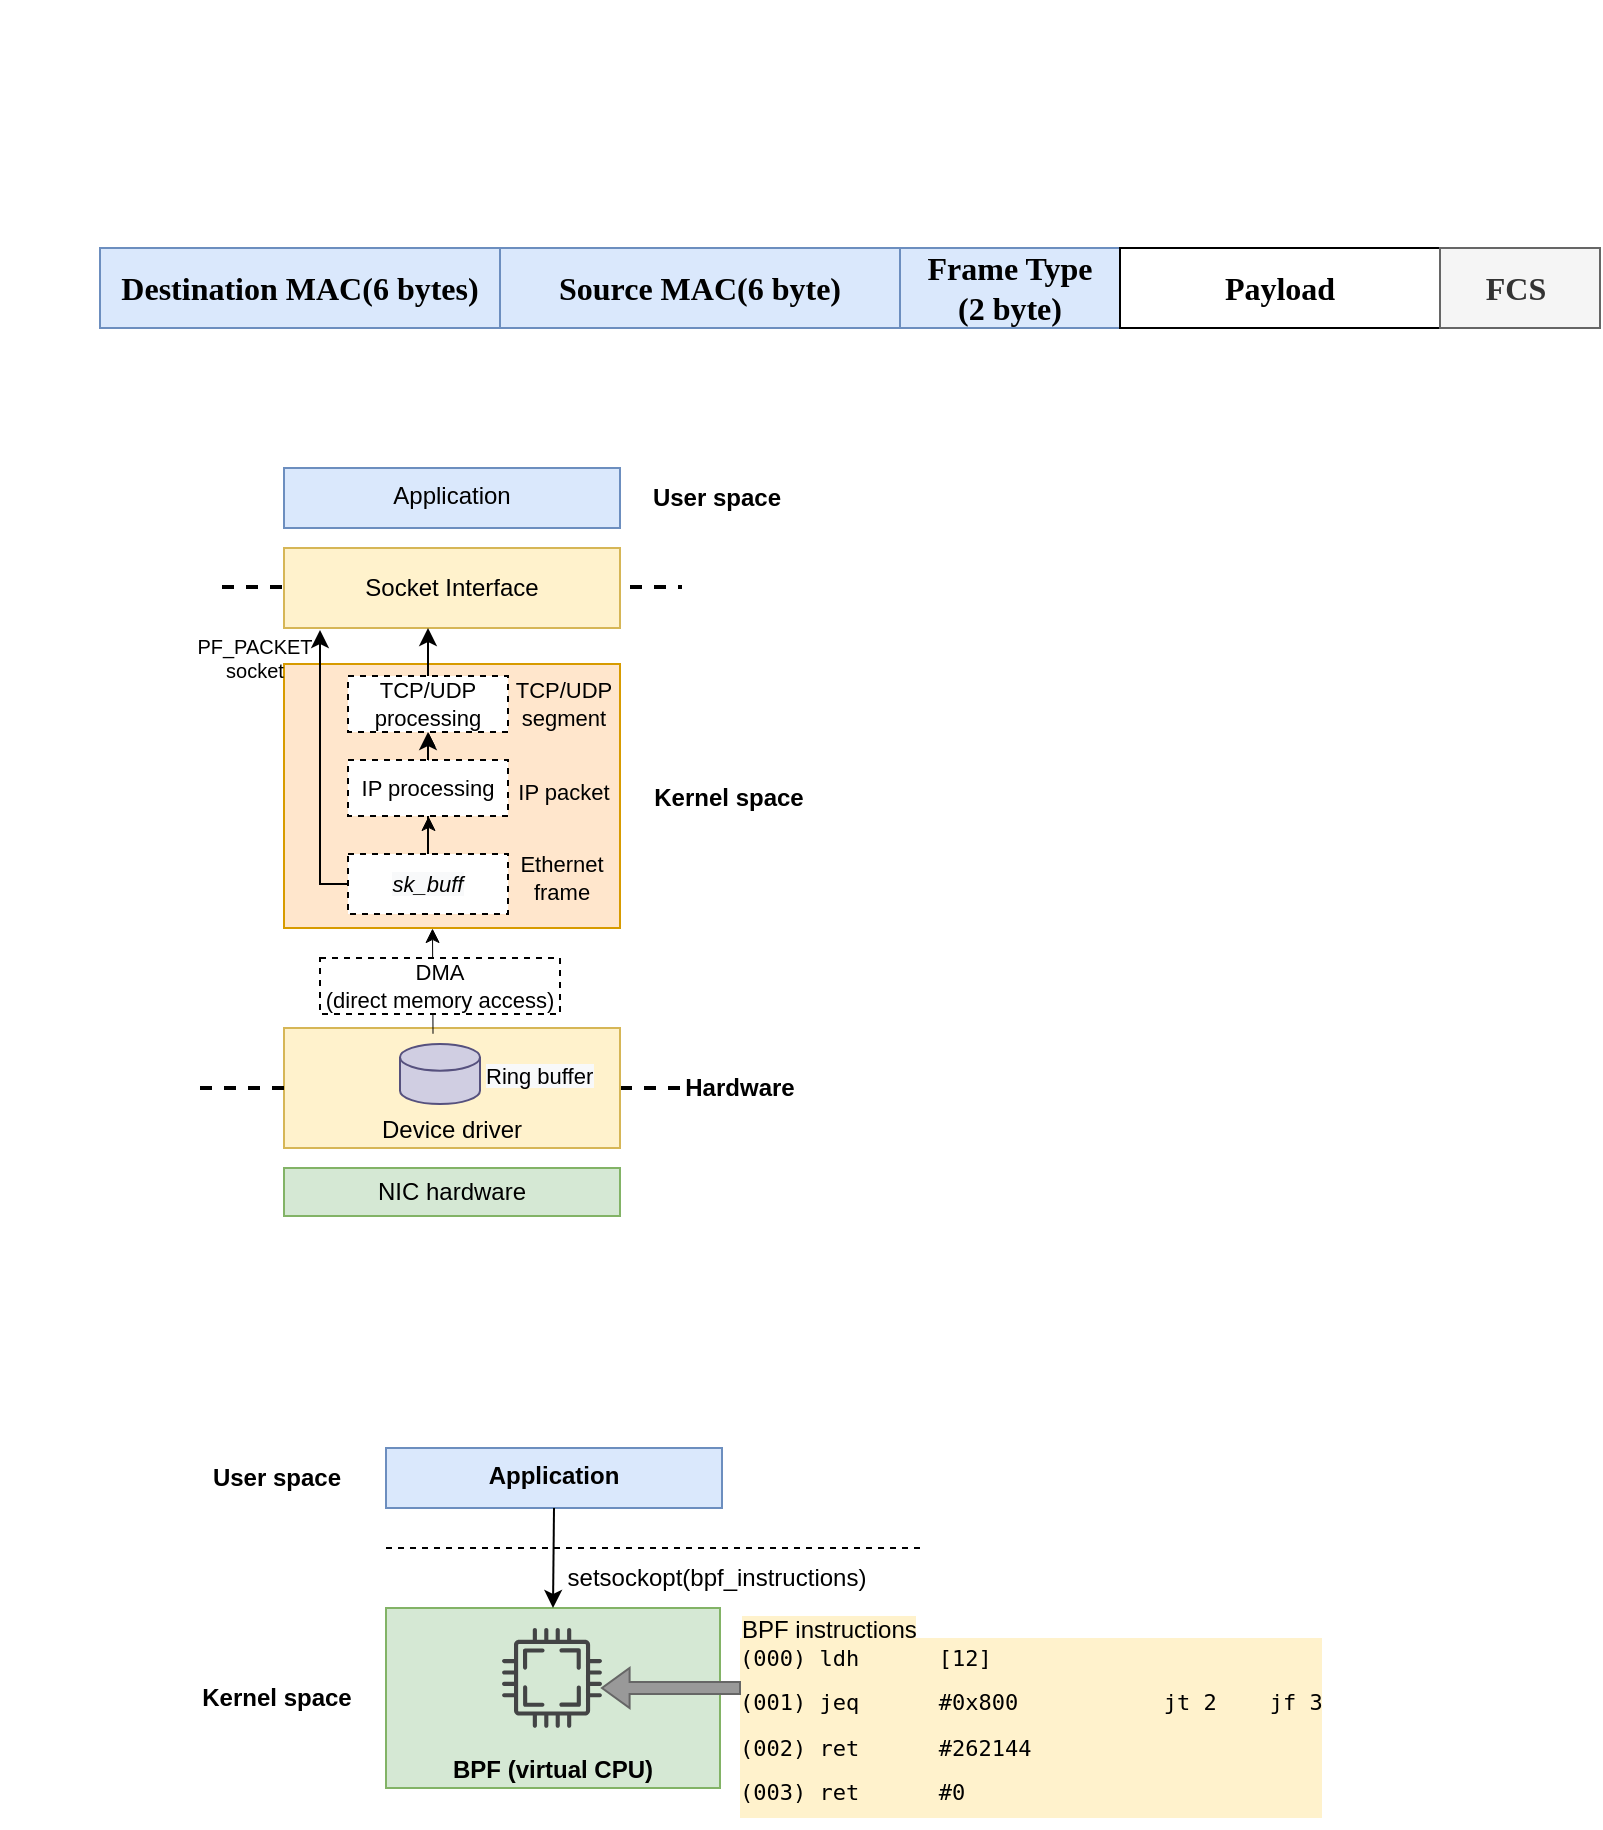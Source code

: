 <mxfile version="17.4.1" type="github">
  <diagram id="DJHwV8skvZSLPaq10q96" name="Page-1">
    <mxGraphModel dx="1209" dy="652" grid="1" gridSize="10" guides="1" tooltips="1" connect="1" arrows="1" fold="1" page="1" pageScale="1" pageWidth="850" pageHeight="1100" math="0" shadow="0">
      <root>
        <mxCell id="0" />
        <mxCell id="1" parent="0" />
        <mxCell id="PiHRLNnjZxn49eoiJa5--2" value="&lt;strong style=&quot;font-family: &amp;#34;times new roman&amp;#34; ; font-size: medium ; text-align: left ; background-color: rgb(218 , 232 , 252)&quot;&gt;Destination MAC(6 bytes)&lt;/strong&gt;" style="rounded=0;whiteSpace=wrap;html=1;fillColor=#DAE8FC;strokeColor=#6C8EBF;" parent="1" vertex="1">
          <mxGeometry x="100" y="200" width="200" height="40" as="geometry" />
        </mxCell>
        <mxCell id="PiHRLNnjZxn49eoiJa5--3" value="&lt;strong style=&quot;font-family: &amp;#34;times new roman&amp;#34; ; font-size: medium ; text-align: left ; background-color: rgb(218 , 232 , 252)&quot;&gt;Source MAC(6 byte)&lt;/strong&gt;" style="rounded=0;whiteSpace=wrap;html=1;fillColor=#DAE8FC;strokeColor=#6C8EBF;" parent="1" vertex="1">
          <mxGeometry x="300" y="200" width="200" height="40" as="geometry" />
        </mxCell>
        <mxCell id="PiHRLNnjZxn49eoiJa5--4" value="&lt;strong style=&quot;font-family: &amp;#34;times new roman&amp;#34; ; font-size: medium ; text-align: left ; background-color: rgb(218 , 232 , 252)&quot;&gt;Frame Type&lt;br&gt;(2 byte)&lt;/strong&gt;" style="rounded=0;whiteSpace=wrap;html=1;fillColor=#DAE8FC;strokeColor=#6C8EBF;" parent="1" vertex="1">
          <mxGeometry x="500" y="200" width="110" height="40" as="geometry" />
        </mxCell>
        <mxCell id="PiHRLNnjZxn49eoiJa5--5" value="&lt;strong style=&quot;font-family: &amp;#34;times new roman&amp;#34; ; font-size: medium ; text-align: left ; background-color: rgb(255 , 255 , 255)&quot;&gt;Payload&lt;/strong&gt;" style="rounded=0;whiteSpace=wrap;html=1;" parent="1" vertex="1">
          <mxGeometry x="610" y="200" width="160" height="40" as="geometry" />
        </mxCell>
        <mxCell id="PiHRLNnjZxn49eoiJa5--7" value="&lt;strong style=&quot;font-family: &amp;#34;times new roman&amp;#34; ; font-size: medium ; text-align: left ; background-color: rgb(245 , 245 , 245)&quot;&gt;FCS&amp;nbsp;&lt;/strong&gt;" style="rounded=0;whiteSpace=wrap;html=1;fillColor=#F5F5F5;strokeColor=#666666;fontColor=#333333;" parent="1" vertex="1">
          <mxGeometry x="770" y="200" width="80" height="40" as="geometry" />
        </mxCell>
        <mxCell id="32r4dVCeY46MRuZubLhG-2" value="" style="endArrow=none;dashed=1;html=1;rounded=0;startArrow=none;strokeWidth=2;exitX=1;exitY=0.5;exitDx=0;exitDy=0;" parent="1" source="32r4dVCeY46MRuZubLhG-7" edge="1">
          <mxGeometry width="50" height="50" relative="1" as="geometry">
            <mxPoint x="172" y="604" as="sourcePoint" />
            <mxPoint x="390" y="620" as="targetPoint" />
          </mxGeometry>
        </mxCell>
        <mxCell id="32r4dVCeY46MRuZubLhG-3" value="" style="endArrow=none;dashed=1;html=1;rounded=0;strokeWidth=2;" parent="1" edge="1">
          <mxGeometry width="50" height="50" relative="1" as="geometry">
            <mxPoint x="161" y="369.5" as="sourcePoint" />
            <mxPoint x="391" y="369.5" as="targetPoint" />
          </mxGeometry>
        </mxCell>
        <mxCell id="32r4dVCeY46MRuZubLhG-4" value="NIC hardware" style="rounded=0;whiteSpace=wrap;html=1;fillColor=#d5e8d4;strokeColor=#82b366;" parent="1" vertex="1">
          <mxGeometry x="192" y="660" width="168" height="24" as="geometry" />
        </mxCell>
        <mxCell id="32r4dVCeY46MRuZubLhG-5" value="" style="rounded=0;whiteSpace=wrap;html=1;verticalAlign=top;fillColor=#ffe6cc;strokeColor=#d79b00;" parent="1" vertex="1">
          <mxGeometry x="192" y="408" width="168" height="132" as="geometry" />
        </mxCell>
        <mxCell id="32r4dVCeY46MRuZubLhG-6" value="Application" style="rounded=0;whiteSpace=wrap;html=1;verticalAlign=top;fillColor=#dae8fc;strokeColor=#6c8ebf;" parent="1" vertex="1">
          <mxGeometry x="192" y="310" width="168" height="30" as="geometry" />
        </mxCell>
        <mxCell id="32r4dVCeY46MRuZubLhG-7" value="Device driver" style="rounded=0;whiteSpace=wrap;html=1;verticalAlign=bottom;fillColor=#fff2cc;strokeColor=#d6b656;" parent="1" vertex="1">
          <mxGeometry x="192" y="590" width="168" height="60" as="geometry" />
        </mxCell>
        <mxCell id="32r4dVCeY46MRuZubLhG-8" value="" style="endArrow=none;dashed=1;html=1;rounded=0;strokeWidth=2;entryX=0;entryY=0.5;entryDx=0;entryDy=0;" parent="1" target="32r4dVCeY46MRuZubLhG-7" edge="1">
          <mxGeometry width="50" height="50" relative="1" as="geometry">
            <mxPoint x="150" y="620" as="sourcePoint" />
            <mxPoint x="372" y="604" as="targetPoint" />
          </mxGeometry>
        </mxCell>
        <mxCell id="32r4dVCeY46MRuZubLhG-9" value="Hardware" style="text;html=1;strokeColor=none;fillColor=none;align=center;verticalAlign=middle;whiteSpace=wrap;rounded=0;fontStyle=1" parent="1" vertex="1">
          <mxGeometry x="389.5" y="605" width="60" height="30" as="geometry" />
        </mxCell>
        <mxCell id="32r4dVCeY46MRuZubLhG-10" value="Kernel space" style="text;html=1;strokeColor=none;fillColor=none;align=center;verticalAlign=middle;whiteSpace=wrap;rounded=0;fontStyle=1" parent="1" vertex="1">
          <mxGeometry x="372" y="460" width="85" height="30" as="geometry" />
        </mxCell>
        <mxCell id="32r4dVCeY46MRuZubLhG-11" value="User space" style="text;html=1;strokeColor=none;fillColor=none;align=center;verticalAlign=middle;whiteSpace=wrap;rounded=0;fontStyle=1" parent="1" vertex="1">
          <mxGeometry x="366" y="310" width="85" height="30" as="geometry" />
        </mxCell>
        <mxCell id="32r4dVCeY46MRuZubLhG-15" value="Ethernet frame" style="text;html=1;strokeColor=none;fillColor=none;align=center;verticalAlign=middle;whiteSpace=wrap;rounded=0;fontSize=11;" parent="1" vertex="1">
          <mxGeometry x="296" y="500" width="70" height="30" as="geometry" />
        </mxCell>
        <mxCell id="32r4dVCeY46MRuZubLhG-16" value="IP packet" style="text;html=1;strokeColor=none;fillColor=none;align=center;verticalAlign=middle;whiteSpace=wrap;rounded=0;fontSize=11;" parent="1" vertex="1">
          <mxGeometry x="297" y="457" width="70" height="30" as="geometry" />
        </mxCell>
        <mxCell id="32r4dVCeY46MRuZubLhG-17" value="TCP/UDP segment" style="text;html=1;strokeColor=none;fillColor=none;align=center;verticalAlign=middle;whiteSpace=wrap;rounded=0;fontSize=11;" parent="1" vertex="1">
          <mxGeometry x="297" y="413" width="70" height="30" as="geometry" />
        </mxCell>
        <mxCell id="34Yz2Y7QSDBdlpTuq_AG-3" value="" style="edgeStyle=orthogonalEdgeStyle;rounded=0;orthogonalLoop=1;jettySize=auto;html=1;" parent="1" source="32r4dVCeY46MRuZubLhG-21" target="32r4dVCeY46MRuZubLhG-28" edge="1">
          <mxGeometry relative="1" as="geometry" />
        </mxCell>
        <mxCell id="32r4dVCeY46MRuZubLhG-21" value="&lt;span style=&quot;color: rgb(0, 0, 0); font-family: helvetica; font-size: 11px; font-weight: 400; letter-spacing: normal; text-indent: 0px; text-transform: none; word-spacing: 0px; background-color: rgb(248, 249, 250); display: inline; float: none;&quot;&gt;sk_buff&lt;/span&gt;" style="text;whiteSpace=wrap;html=1;fontSize=11;align=center;dashed=1;strokeColor=default;fillColor=default;verticalAlign=middle;fontStyle=2" parent="1" vertex="1">
          <mxGeometry x="224" y="503" width="80" height="30" as="geometry" />
        </mxCell>
        <mxCell id="32r4dVCeY46MRuZubLhG-27" value="IP processing" style="rounded=0;whiteSpace=wrap;html=1;verticalAlign=middle;dashed=1;fontSize=11;" parent="1" vertex="1">
          <mxGeometry x="224" y="456" width="80" height="28" as="geometry" />
        </mxCell>
        <mxCell id="32r4dVCeY46MRuZubLhG-28" value="TCP/UDP processing" style="rounded=0;whiteSpace=wrap;html=1;verticalAlign=middle;dashed=1;fontSize=11;" parent="1" vertex="1">
          <mxGeometry x="224" y="414" width="80" height="28" as="geometry" />
        </mxCell>
        <mxCell id="32r4dVCeY46MRuZubLhG-31" value="" style="endArrow=classic;html=1;rounded=0;fontSize=11;strokeWidth=0.5;exitX=0.5;exitY=0;exitDx=0;exitDy=0;exitPerimeter=0;entryX=0.5;entryY=1;entryDx=0;entryDy=0;" parent="1" target="32r4dVCeY46MRuZubLhG-27" edge="1">
          <mxGeometry width="50" height="50" relative="1" as="geometry">
            <mxPoint x="264" y="496" as="sourcePoint" />
            <mxPoint x="450" y="480" as="targetPoint" />
          </mxGeometry>
        </mxCell>
        <mxCell id="32r4dVCeY46MRuZubLhG-32" value="" style="endArrow=classic;html=1;rounded=0;fontSize=11;strokeWidth=0.5;exitX=0.5;exitY=0;exitDx=0;exitDy=0;entryX=0.5;entryY=1;entryDx=0;entryDy=0;" parent="1" source="32r4dVCeY46MRuZubLhG-27" target="32r4dVCeY46MRuZubLhG-28" edge="1">
          <mxGeometry width="50" height="50" relative="1" as="geometry">
            <mxPoint x="400" y="530" as="sourcePoint" />
            <mxPoint x="450" y="480" as="targetPoint" />
          </mxGeometry>
        </mxCell>
        <mxCell id="32r4dVCeY46MRuZubLhG-33" value="" style="endArrow=classic;html=1;rounded=0;fontSize=11;strokeWidth=0.5;exitX=0.442;exitY=0.044;exitDx=0;exitDy=0;exitPerimeter=0;" parent="1" source="32r4dVCeY46MRuZubLhG-7" edge="1">
          <mxGeometry width="50" height="50" relative="1" as="geometry">
            <mxPoint x="400" y="530" as="sourcePoint" />
            <mxPoint x="266" y="540" as="targetPoint" />
          </mxGeometry>
        </mxCell>
        <mxCell id="32r4dVCeY46MRuZubLhG-34" value="DMA&lt;br&gt;(direct memory access)" style="rounded=0;whiteSpace=wrap;html=1;verticalAlign=middle;dashed=1;fontSize=11;" parent="1" vertex="1">
          <mxGeometry x="210" y="555" width="120" height="28" as="geometry" />
        </mxCell>
        <mxCell id="34Yz2Y7QSDBdlpTuq_AG-1" value="" style="shape=cylinder3;whiteSpace=wrap;html=1;boundedLbl=1;backgroundOutline=1;size=6.667;labelBackgroundColor=#CCCCFF;fillColor=#d0cee2;strokeColor=#56517e;" parent="1" vertex="1">
          <mxGeometry x="250" y="598" width="40" height="30" as="geometry" />
        </mxCell>
        <mxCell id="34Yz2Y7QSDBdlpTuq_AG-2" value="&lt;span style=&quot;color: rgb(0, 0, 0); font-family: helvetica; font-size: 11px; font-style: normal; font-weight: 400; letter-spacing: normal; text-align: center; text-indent: 0px; text-transform: none; word-spacing: 0px; background-color: rgb(248, 249, 250); display: inline; float: none;&quot;&gt;Ring buffer&lt;/span&gt;" style="text;whiteSpace=wrap;html=1;fontSize=11;" parent="1" vertex="1">
          <mxGeometry x="291" y="601" width="80" height="30" as="geometry" />
        </mxCell>
        <mxCell id="34Yz2Y7QSDBdlpTuq_AG-27" value="Socket Interface" style="rounded=0;whiteSpace=wrap;html=1;verticalAlign=middle;fillColor=#fff2cc;strokeColor=#d6b656;align=center;" parent="1" vertex="1">
          <mxGeometry x="192" y="350" width="168" height="40" as="geometry" />
        </mxCell>
        <mxCell id="34Yz2Y7QSDBdlpTuq_AG-28" value="" style="endArrow=classic;html=1;rounded=0;exitX=0.5;exitY=0;exitDx=0;exitDy=0;" parent="1" source="32r4dVCeY46MRuZubLhG-28" edge="1">
          <mxGeometry width="50" height="50" relative="1" as="geometry">
            <mxPoint x="400" y="460" as="sourcePoint" />
            <mxPoint x="264" y="390" as="targetPoint" />
          </mxGeometry>
        </mxCell>
        <mxCell id="34Yz2Y7QSDBdlpTuq_AG-29" value="" style="edgeStyle=segmentEdgeStyle;endArrow=classic;html=1;rounded=0;exitX=0;exitY=0.5;exitDx=0;exitDy=0;" parent="1" source="32r4dVCeY46MRuZubLhG-21" edge="1">
          <mxGeometry width="50" height="50" relative="1" as="geometry">
            <mxPoint x="400" y="460" as="sourcePoint" />
            <mxPoint x="210" y="391" as="targetPoint" />
            <Array as="points">
              <mxPoint x="210" y="518" />
              <mxPoint x="210" y="391" />
            </Array>
          </mxGeometry>
        </mxCell>
        <mxCell id="34Yz2Y7QSDBdlpTuq_AG-30" value="PF_PACKET socket" style="text;html=1;strokeColor=none;fillColor=none;align=center;verticalAlign=middle;whiteSpace=wrap;rounded=0;fontStyle=0;fontSize=10;" parent="1" vertex="1">
          <mxGeometry x="135" y="390" width="85" height="30" as="geometry" />
        </mxCell>
        <mxCell id="hPUaqsbVPEX-awE596Gw-5" value="" style="shape=image;html=1;verticalAlign=top;verticalLabelPosition=bottom;labelBackgroundColor=#ffffff;imageAspect=0;aspect=fixed;image=https://cdn2.iconfinder.com/data/icons/crystalproject/Open-Office-Icons/lc_basicshapes.cube.png" parent="1" vertex="1">
          <mxGeometry x="50" y="78" width="24" height="24" as="geometry" />
        </mxCell>
        <mxCell id="hPUaqsbVPEX-awE596Gw-6" value="" style="shape=image;html=1;verticalAlign=top;verticalLabelPosition=bottom;labelBackgroundColor=#ffffff;imageAspect=0;aspect=fixed;image=https://cdn2.iconfinder.com/data/icons/crystalproject/Open-Office-Icons/lc_basicshapes.cube.png" parent="1" vertex="1">
          <mxGeometry x="74" y="78" width="24" height="24" as="geometry" />
        </mxCell>
        <mxCell id="hPUaqsbVPEX-awE596Gw-7" value="" style="shape=image;html=1;verticalAlign=top;verticalLabelPosition=bottom;labelBackgroundColor=#ffffff;imageAspect=0;aspect=fixed;image=https://cdn2.iconfinder.com/data/icons/crystalproject/Open-Office-Icons/lc_basicshapes.cube.png" parent="1" vertex="1">
          <mxGeometry x="98" y="78.5" width="24" height="24" as="geometry" />
        </mxCell>
        <mxCell id="hPUaqsbVPEX-awE596Gw-8" value="" style="shape=image;html=1;verticalAlign=top;verticalLabelPosition=bottom;labelBackgroundColor=#ffffff;imageAspect=0;aspect=fixed;image=https://cdn2.iconfinder.com/data/icons/crystalproject/Open-Office-Icons/lc_basicshapes.cube.png" parent="1" vertex="1">
          <mxGeometry x="122" y="77.5" width="24" height="24" as="geometry" />
        </mxCell>
        <mxCell id="hPUaqsbVPEX-awE596Gw-9" value="" style="shape=image;html=1;verticalAlign=top;verticalLabelPosition=bottom;labelBackgroundColor=#ffffff;imageAspect=0;aspect=fixed;image=https://cdn2.iconfinder.com/data/icons/crystalproject/Open-Office-Icons/lc_basicshapes.cube.png" parent="1" vertex="1">
          <mxGeometry x="146" y="77.5" width="24" height="24" as="geometry" />
        </mxCell>
        <mxCell id="hPUaqsbVPEX-awE596Gw-10" value="" style="shape=image;html=1;verticalAlign=top;verticalLabelPosition=bottom;labelBackgroundColor=#ffffff;imageAspect=0;aspect=fixed;image=https://cdn2.iconfinder.com/data/icons/crystalproject/Open-Office-Icons/lc_basicshapes.cube.png" parent="1" vertex="1">
          <mxGeometry x="170" y="77.5" width="24" height="24" as="geometry" />
        </mxCell>
        <mxCell id="hPUaqsbVPEX-awE596Gw-11" value="" style="shape=image;html=1;verticalAlign=top;verticalLabelPosition=bottom;labelBackgroundColor=#ffffff;imageAspect=0;aspect=fixed;image=https://cdn2.iconfinder.com/data/icons/crystalproject/Open-Office-Icons/lc_basicshapes.cube.png" parent="1" vertex="1">
          <mxGeometry x="195" y="77" width="24" height="24" as="geometry" />
        </mxCell>
        <mxCell id="hPUaqsbVPEX-awE596Gw-12" value="" style="shape=image;html=1;verticalAlign=top;verticalLabelPosition=bottom;labelBackgroundColor=#ffffff;imageAspect=0;aspect=fixed;image=https://cdn2.iconfinder.com/data/icons/crystalproject/Open-Office-Icons/lc_basicshapes.cube.png" parent="1" vertex="1">
          <mxGeometry x="219" y="77" width="24" height="24" as="geometry" />
        </mxCell>
        <mxCell id="hPUaqsbVPEX-awE596Gw-13" value="" style="shape=image;html=1;verticalAlign=top;verticalLabelPosition=bottom;labelBackgroundColor=#ffffff;imageAspect=0;aspect=fixed;image=https://cdn2.iconfinder.com/data/icons/crystalproject/Open-Office-Icons/lc_basicshapes.cube.png" parent="1" vertex="1">
          <mxGeometry x="243" y="76.5" width="24" height="24" as="geometry" />
        </mxCell>
        <mxCell id="hPUaqsbVPEX-awE596Gw-14" value="" style="shape=image;html=1;verticalAlign=top;verticalLabelPosition=bottom;labelBackgroundColor=#ffffff;imageAspect=0;aspect=fixed;image=https://cdn2.iconfinder.com/data/icons/crystalproject/Open-Office-Icons/lc_basicshapes.cube.png" parent="1" vertex="1">
          <mxGeometry x="267" y="76.5" width="24" height="24" as="geometry" />
        </mxCell>
        <mxCell id="hPUaqsbVPEX-awE596Gw-15" value="" style="shape=image;html=1;verticalAlign=top;verticalLabelPosition=bottom;labelBackgroundColor=#ffffff;imageAspect=0;aspect=fixed;image=https://cdn2.iconfinder.com/data/icons/crystalproject/Open-Office-Icons/lc_basicshapes.cube.png" parent="1" vertex="1">
          <mxGeometry x="291" y="76.5" width="24" height="24" as="geometry" />
        </mxCell>
        <mxCell id="hPUaqsbVPEX-awE596Gw-16" value="" style="shape=image;html=1;verticalAlign=top;verticalLabelPosition=bottom;labelBackgroundColor=#FFFFFF;imageAspect=0;aspect=fixed;image=https://cdn2.iconfinder.com/data/icons/crystalproject/Open-Office-Icons/lc_basicshapes.cube.png" parent="1" vertex="1">
          <mxGeometry x="315" y="76.5" width="24" height="24" as="geometry" />
        </mxCell>
        <mxCell id="hPUaqsbVPEX-awE596Gw-17" value="" style="shape=image;html=1;verticalAlign=top;verticalLabelPosition=bottom;labelBackgroundColor=#ffffff;imageAspect=0;aspect=fixed;image=https://cdn2.iconfinder.com/data/icons/crystalproject/Open-Office-Icons/lc_basicshapes.cube.png" parent="1" vertex="1">
          <mxGeometry x="338" y="76.5" width="24" height="24" as="geometry" />
        </mxCell>
        <mxCell id="hPUaqsbVPEX-awE596Gw-18" value="" style="shape=image;html=1;verticalAlign=top;verticalLabelPosition=bottom;labelBackgroundColor=#FFFFFF;imageAspect=0;aspect=fixed;image=https://cdn2.iconfinder.com/data/icons/crystalproject/Open-Office-Icons/lc_basicshapes.cube.png" parent="1" vertex="1">
          <mxGeometry x="362" y="76.5" width="24" height="24" as="geometry" />
        </mxCell>
        <mxCell id="hPUaqsbVPEX-awE596Gw-19" value="" style="shape=image;html=1;verticalAlign=top;verticalLabelPosition=bottom;labelBackgroundColor=#FFFFFF;imageAspect=0;aspect=fixed;image=https://cdn2.iconfinder.com/data/icons/crystalproject/Open-Office-Icons/lc_basicshapes.cube.png" parent="1" vertex="1">
          <mxGeometry x="386" y="76.5" width="24" height="24" as="geometry" />
        </mxCell>
        <mxCell id="j2gi52xnVK5M5suWUVbp-1" value="" style="endArrow=none;dashed=1;html=1;rounded=0;" edge="1" parent="1">
          <mxGeometry width="50" height="50" relative="1" as="geometry">
            <mxPoint x="243" y="850" as="sourcePoint" />
            <mxPoint x="513" y="850" as="targetPoint" />
          </mxGeometry>
        </mxCell>
        <mxCell id="j2gi52xnVK5M5suWUVbp-2" value="User space" style="text;html=1;strokeColor=none;fillColor=none;align=center;verticalAlign=middle;whiteSpace=wrap;rounded=0;fontStyle=1" vertex="1" parent="1">
          <mxGeometry x="146" y="800" width="85" height="30" as="geometry" />
        </mxCell>
        <mxCell id="j2gi52xnVK5M5suWUVbp-3" value="Kernel space" style="text;html=1;strokeColor=none;fillColor=none;align=center;verticalAlign=middle;whiteSpace=wrap;rounded=0;fontStyle=1" vertex="1" parent="1">
          <mxGeometry x="146" y="910" width="85" height="30" as="geometry" />
        </mxCell>
        <mxCell id="j2gi52xnVK5M5suWUVbp-4" value="Application" style="rounded=0;whiteSpace=wrap;html=1;verticalAlign=top;fillColor=#dae8fc;strokeColor=#6c8ebf;fontStyle=1" vertex="1" parent="1">
          <mxGeometry x="243" y="800" width="168" height="30" as="geometry" />
        </mxCell>
        <mxCell id="j2gi52xnVK5M5suWUVbp-5" value="BPF (virtual CPU)" style="rounded=0;whiteSpace=wrap;html=1;verticalAlign=bottom;fillColor=#d5e8d4;strokeColor=#82b366;fontStyle=1;align=center;" vertex="1" parent="1">
          <mxGeometry x="243" y="880" width="167" height="90" as="geometry" />
        </mxCell>
        <mxCell id="j2gi52xnVK5M5suWUVbp-7" value="" style="sketch=0;pointerEvents=1;shadow=0;dashed=0;html=1;strokeColor=none;fillColor=#434445;aspect=fixed;labelPosition=center;verticalLabelPosition=bottom;verticalAlign=top;align=center;outlineConnect=0;shape=mxgraph.vvd.cpu;" vertex="1" parent="1">
          <mxGeometry x="301" y="890" width="50" height="50" as="geometry" />
        </mxCell>
        <mxCell id="j2gi52xnVK5M5suWUVbp-11" value="" style="endArrow=classic;html=1;rounded=0;exitX=0.5;exitY=1;exitDx=0;exitDy=0;entryX=0.5;entryY=0;entryDx=0;entryDy=0;" edge="1" parent="1" source="j2gi52xnVK5M5suWUVbp-4" target="j2gi52xnVK5M5suWUVbp-5">
          <mxGeometry width="50" height="50" relative="1" as="geometry">
            <mxPoint x="400" y="860" as="sourcePoint" />
            <mxPoint x="450" y="810" as="targetPoint" />
          </mxGeometry>
        </mxCell>
        <mxCell id="j2gi52xnVK5M5suWUVbp-12" value="setsockopt(bpf_instructions)" style="text;html=1;strokeColor=none;fillColor=none;align=center;verticalAlign=middle;whiteSpace=wrap;rounded=0;" vertex="1" parent="1">
          <mxGeometry x="356" y="850" width="105" height="30" as="geometry" />
        </mxCell>
        <mxCell id="j2gi52xnVK5M5suWUVbp-14" value="&lt;pre style=&quot;margin: 0px; padding: 0px; border: none; outline: 0px; font-weight: 400; font-style: normal; font-family: &amp;quot;source code pro&amp;quot;, consolas, monaco, menlo, consolas, monospace; font-size: 11px; vertical-align: baseline; overflow: auto; line-height: 22.4px; letter-spacing: normal; text-align: left; text-indent: 0px; text-transform: none; word-spacing: 0px;&quot;&gt;&lt;pre style=&quot;margin-top: 0px; margin-bottom: 0px; padding: 0px; border: none; outline: 0px; font-family: &amp;quot;source code pro&amp;quot;, consolas, monaco, menlo, consolas, monospace; font-size: 11px; vertical-align: baseline; background-image: initial; background-position: initial; background-size: initial; background-repeat: initial; background-attachment: initial; background-origin: initial; background-clip: initial; overflow: auto; line-height: 22.4px;&quot;&gt;&lt;span class=&quot;line&quot; style=&quot;margin: 0px; padding: 0px; border: 0px; outline: 0px; font-weight: inherit; font-style: inherit; font-family: inherit; vertical-align: baseline; height: 22.4px; font-size: 11px;&quot;&gt;(000) ldh      [12]&lt;/span&gt;&lt;br style=&quot;font-size: 11px;&quot;&gt;&lt;span class=&quot;line&quot; style=&quot;margin: 0px; padding: 0px; border: 0px; outline: 0px; font-weight: inherit; font-style: inherit; font-family: inherit; vertical-align: baseline; height: 22.4px; font-size: 11px;&quot;&gt;(001) jeq      &lt;span class=&quot;comment&quot; style=&quot;margin: 0px; padding: 0px; border: 0px; outline: 0px; font-weight: inherit; font-style: inherit; font-family: inherit; vertical-align: baseline; font-size: 11px;&quot;&gt;#0x800           jt 2    jf 3&lt;/span&gt;&lt;/span&gt;&lt;br style=&quot;font-size: 11px;&quot;&gt;&lt;span class=&quot;line&quot; style=&quot;margin: 0px; padding: 0px; border: 0px; outline: 0px; font-weight: inherit; font-style: inherit; font-family: inherit; vertical-align: baseline; height: 22.4px; font-size: 11px;&quot;&gt;(002) ret      &lt;span class=&quot;comment&quot; style=&quot;margin: 0px; padding: 0px; border: 0px; outline: 0px; font-weight: inherit; font-style: inherit; font-family: inherit; vertical-align: baseline; font-size: 11px;&quot;&gt;#262144&lt;/span&gt;&lt;/span&gt;&lt;br style=&quot;font-size: 11px;&quot;&gt;&lt;span class=&quot;line&quot; style=&quot;margin: 0px; padding: 0px; border: 0px; outline: 0px; font-weight: inherit; font-style: inherit; font-family: inherit; vertical-align: baseline; height: 22.4px; font-size: 11px;&quot;&gt;(003) ret      &lt;span class=&quot;comment&quot; style=&quot;margin: 0px; padding: 0px; border: 0px; outline: 0px; font-weight: inherit; font-style: inherit; font-family: inherit; vertical-align: baseline; font-size: 11px;&quot;&gt;#0&lt;/span&gt;&lt;/span&gt;&lt;/pre&gt;&lt;/pre&gt;" style="text;whiteSpace=wrap;html=1;labelBackgroundColor=#FFF2CC;fontColor=#000000;fontSize=11;spacing=0;" vertex="1" parent="1">
          <mxGeometry x="419.75" y="890" width="270.5" height="100" as="geometry" />
        </mxCell>
        <mxCell id="j2gi52xnVK5M5suWUVbp-16" value="&lt;span style=&quot;color: rgb(0, 0, 0); font-family: helvetica; font-size: 12px; font-style: normal; letter-spacing: normal; text-align: center; text-indent: 0px; text-transform: none; word-spacing: 0px; display: inline; float: none;&quot;&gt;BPF instructions&lt;/span&gt;" style="text;whiteSpace=wrap;html=1;fontSize=11;fontColor=#000000;fontStyle=0;labelBackgroundColor=#FFF2CC;" vertex="1" parent="1">
          <mxGeometry x="419" y="877" width="130" height="30" as="geometry" />
        </mxCell>
        <mxCell id="j2gi52xnVK5M5suWUVbp-19" value="" style="shape=singleArrow;direction=west;whiteSpace=wrap;html=1;labelBackgroundColor=#FFF2CC;fontSize=11;strokeColor=#666666;fillColor=#999999;fontColor=#333333;" vertex="1" parent="1">
          <mxGeometry x="351" y="910" width="69" height="20" as="geometry" />
        </mxCell>
      </root>
    </mxGraphModel>
  </diagram>
</mxfile>
